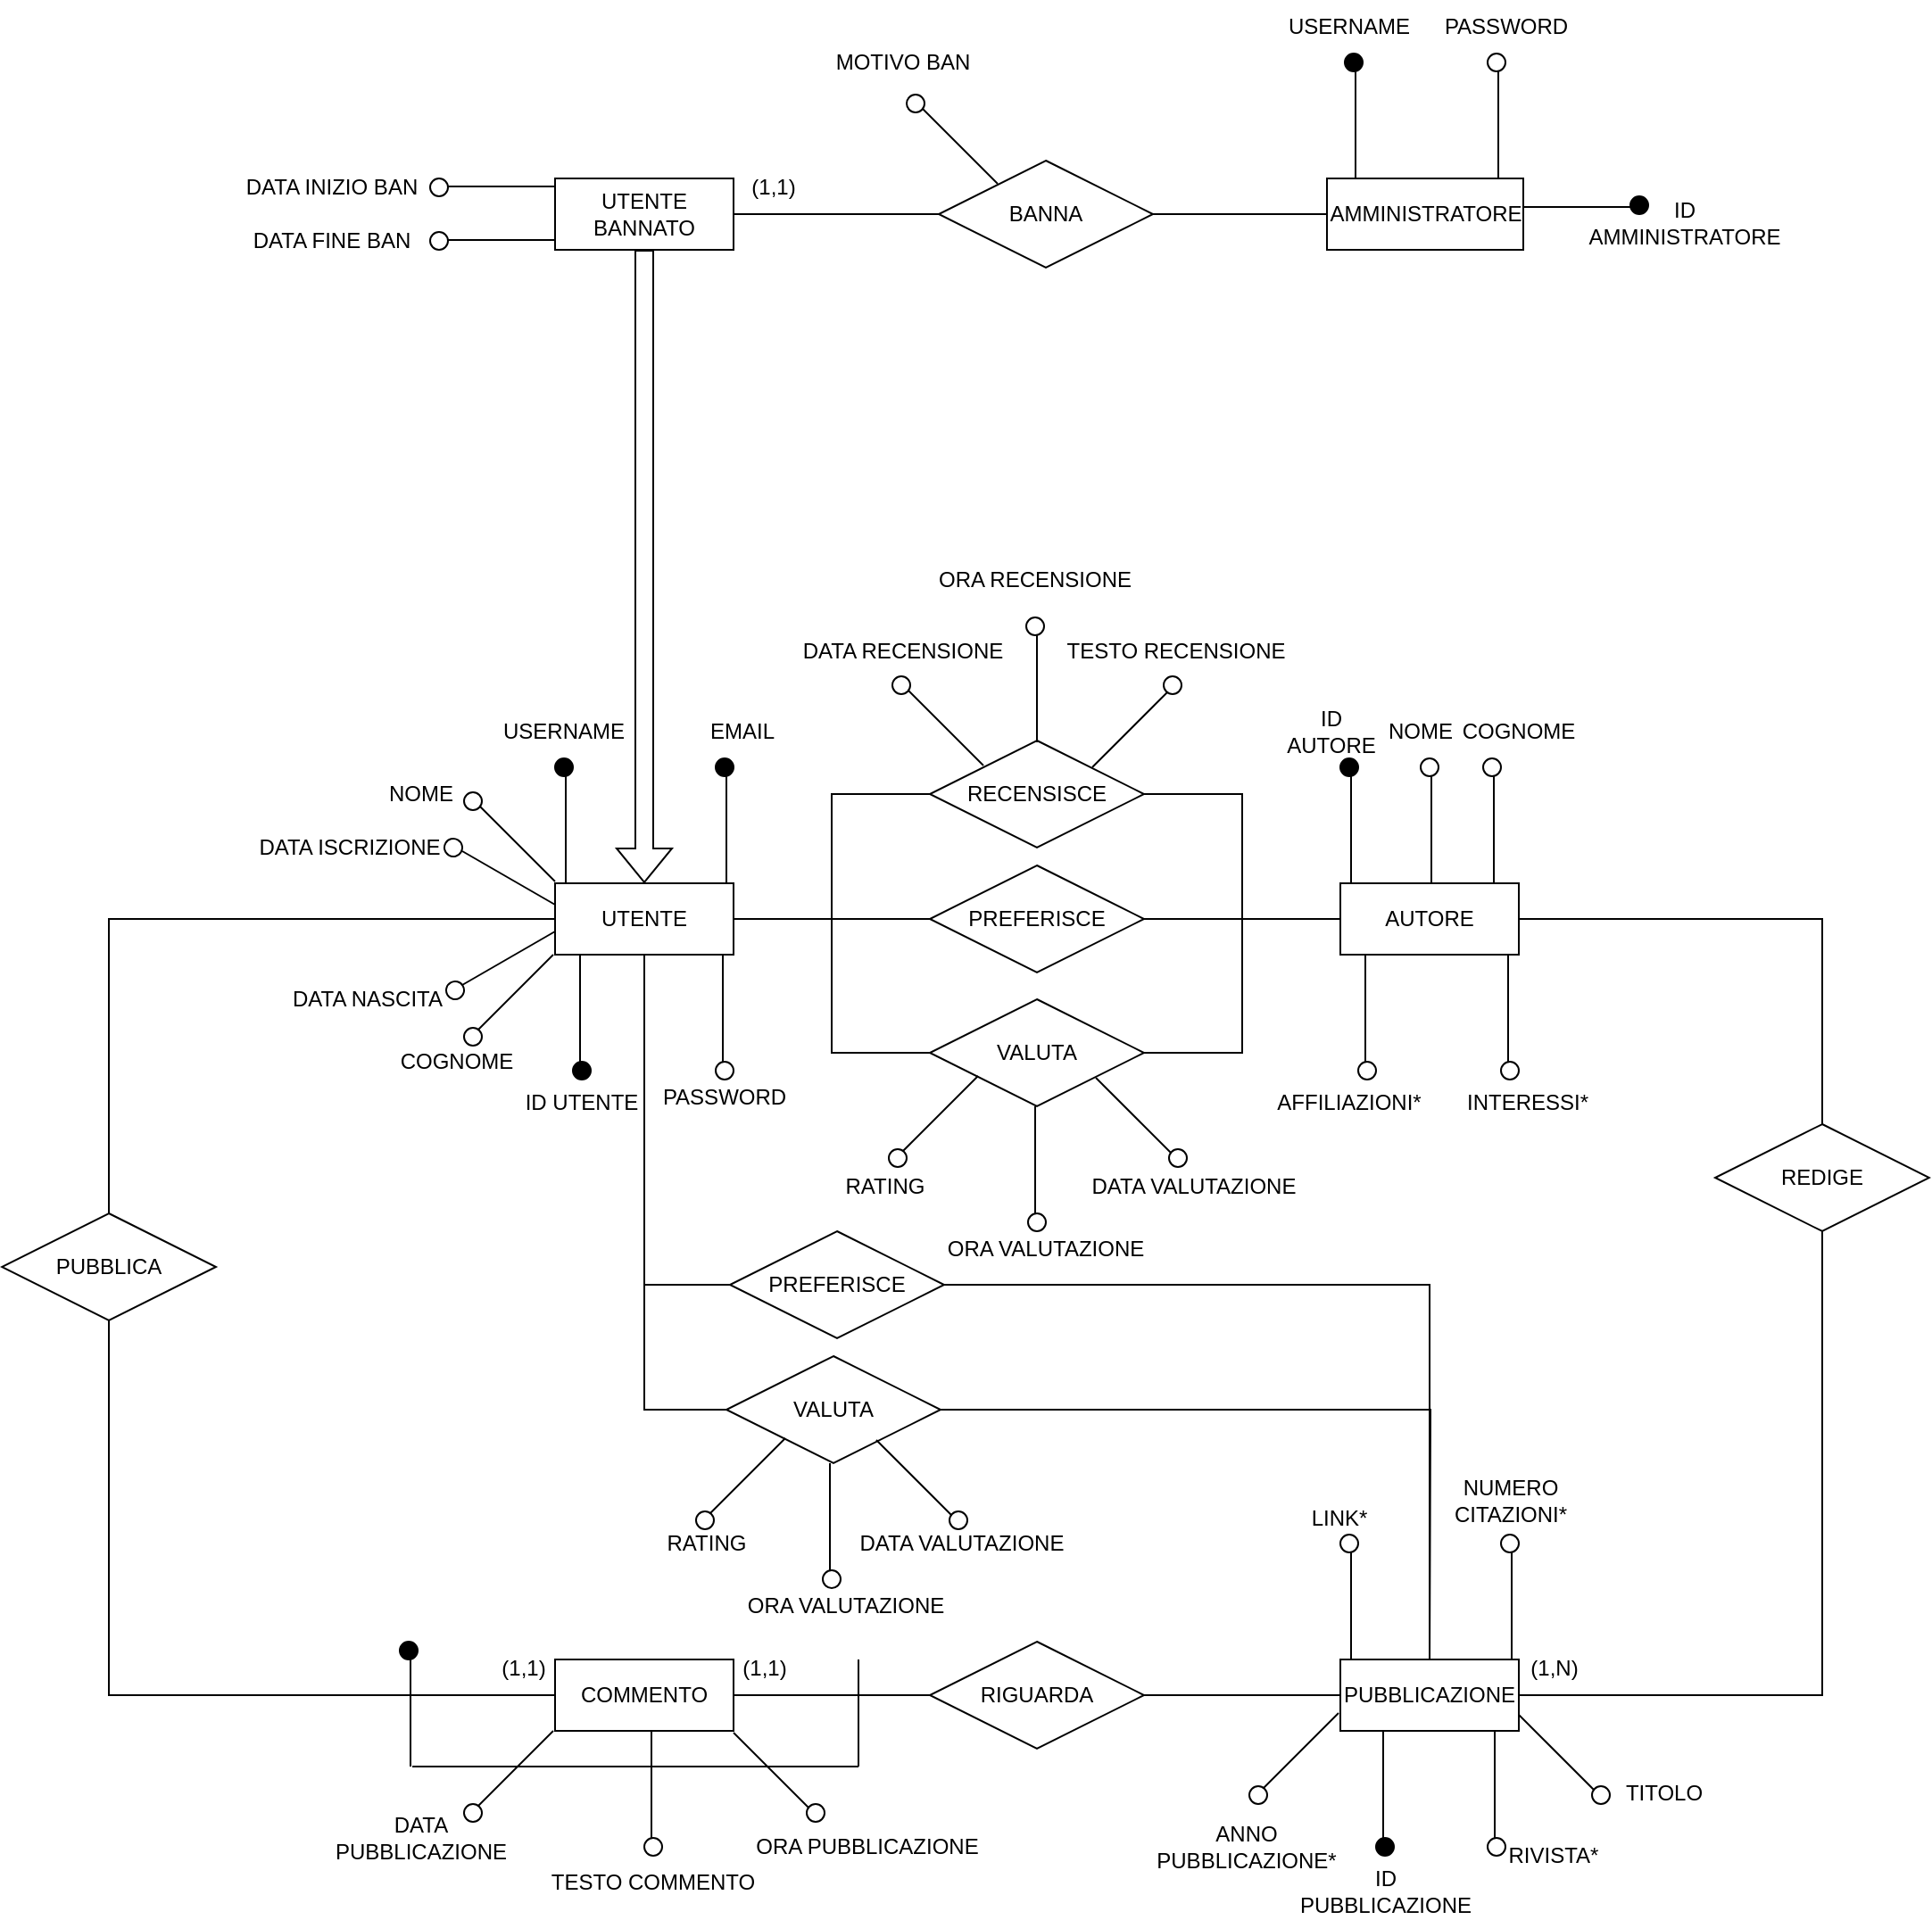 <mxfile version="20.2.1" type="device"><diagram id="R2lEEEUBdFMjLlhIrx00" name="Page-1"><mxGraphModel dx="2881" dy="2234" grid="1" gridSize="10" guides="1" tooltips="1" connect="1" arrows="1" fold="1" page="1" pageScale="1" pageWidth="850" pageHeight="1100" math="0" shadow="0" extFonts="Permanent Marker^https://fonts.googleapis.com/css?family=Permanent+Marker"><root><mxCell id="0"/><mxCell id="1" parent="0"/><mxCell id="shpzNSjRc1ya_kZXV53d-29" style="edgeStyle=orthogonalEdgeStyle;rounded=0;orthogonalLoop=1;jettySize=auto;html=1;exitX=1;exitY=0.5;exitDx=0;exitDy=0;endArrow=none;endFill=0;" parent="1" source="shpzNSjRc1ya_kZXV53d-1" target="shpzNSjRc1ya_kZXV53d-14" edge="1"><mxGeometry relative="1" as="geometry"/></mxCell><mxCell id="shpzNSjRc1ya_kZXV53d-1" value="COMMENTO" style="whiteSpace=wrap;html=1;align=center;" parent="1" vertex="1"><mxGeometry x="120" y="670" width="100" height="40" as="geometry"/></mxCell><mxCell id="shpzNSjRc1ya_kZXV53d-2" value="PUBBLICAZIONE" style="whiteSpace=wrap;html=1;align=center;" parent="1" vertex="1"><mxGeometry x="560" y="670" width="100" height="40" as="geometry"/></mxCell><mxCell id="shpzNSjRc1ya_kZXV53d-52" style="edgeStyle=orthogonalEdgeStyle;rounded=0;orthogonalLoop=1;jettySize=auto;html=1;exitX=0;exitY=0.5;exitDx=0;exitDy=0;entryX=1;entryY=0.5;entryDx=0;entryDy=0;endArrow=none;endFill=0;" parent="1" source="shpzNSjRc1ya_kZXV53d-3" target="shpzNSjRc1ya_kZXV53d-51" edge="1"><mxGeometry relative="1" as="geometry"/></mxCell><mxCell id="shpzNSjRc1ya_kZXV53d-3" value="AMMINISTRATORE" style="whiteSpace=wrap;html=1;align=center;" parent="1" vertex="1"><mxGeometry x="552.5" y="-160" width="110" height="40" as="geometry"/></mxCell><mxCell id="shpzNSjRc1ya_kZXV53d-33" style="edgeStyle=orthogonalEdgeStyle;rounded=0;orthogonalLoop=1;jettySize=auto;html=1;exitX=1;exitY=0.5;exitDx=0;exitDy=0;endArrow=none;endFill=0;" parent="1" source="shpzNSjRc1ya_kZXV53d-4" target="shpzNSjRc1ya_kZXV53d-19" edge="1"><mxGeometry relative="1" as="geometry"/></mxCell><mxCell id="shpzNSjRc1ya_kZXV53d-45" style="edgeStyle=orthogonalEdgeStyle;rounded=0;orthogonalLoop=1;jettySize=auto;html=1;exitX=0.5;exitY=1;exitDx=0;exitDy=0;entryX=0;entryY=0.5;entryDx=0;entryDy=0;endArrow=none;endFill=0;" parent="1" source="shpzNSjRc1ya_kZXV53d-4" target="shpzNSjRc1ya_kZXV53d-16" edge="1"><mxGeometry relative="1" as="geometry"/></mxCell><mxCell id="shpzNSjRc1ya_kZXV53d-4" value="UTENTE" style="whiteSpace=wrap;html=1;align=center;" parent="1" vertex="1"><mxGeometry x="120" y="235" width="100" height="40" as="geometry"/></mxCell><mxCell id="shpzNSjRc1ya_kZXV53d-5" value="UTENTE BANNATO" style="whiteSpace=wrap;html=1;align=center;" parent="1" vertex="1"><mxGeometry x="120" y="-160" width="100" height="40" as="geometry"/></mxCell><mxCell id="shpzNSjRc1ya_kZXV53d-47" style="edgeStyle=orthogonalEdgeStyle;rounded=0;orthogonalLoop=1;jettySize=auto;html=1;exitX=1;exitY=0.5;exitDx=0;exitDy=0;endArrow=none;endFill=0;" parent="1" source="shpzNSjRc1ya_kZXV53d-6" target="shpzNSjRc1ya_kZXV53d-13" edge="1"><mxGeometry relative="1" as="geometry"/></mxCell><mxCell id="shpzNSjRc1ya_kZXV53d-6" value="AUTORE" style="whiteSpace=wrap;html=1;align=center;" parent="1" vertex="1"><mxGeometry x="560" y="235" width="100" height="40" as="geometry"/></mxCell><mxCell id="shpzNSjRc1ya_kZXV53d-7" value="" style="shape=flexArrow;endArrow=classic;html=1;rounded=0;entryX=0.5;entryY=0;entryDx=0;entryDy=0;exitX=0.5;exitY=1;exitDx=0;exitDy=0;" parent="1" source="shpzNSjRc1ya_kZXV53d-5" target="shpzNSjRc1ya_kZXV53d-4" edge="1"><mxGeometry width="50" height="50" relative="1" as="geometry"><mxPoint x="169.5" y="130" as="sourcePoint"/><mxPoint x="169.5" y="200" as="targetPoint"/></mxGeometry></mxCell><mxCell id="shpzNSjRc1ya_kZXV53d-43" style="edgeStyle=orthogonalEdgeStyle;rounded=0;orthogonalLoop=1;jettySize=auto;html=1;exitX=0.5;exitY=0;exitDx=0;exitDy=0;entryX=0;entryY=0.5;entryDx=0;entryDy=0;endArrow=none;endFill=0;" parent="1" source="shpzNSjRc1ya_kZXV53d-12" target="shpzNSjRc1ya_kZXV53d-4" edge="1"><mxGeometry relative="1" as="geometry"/></mxCell><mxCell id="shpzNSjRc1ya_kZXV53d-44" style="edgeStyle=orthogonalEdgeStyle;rounded=0;orthogonalLoop=1;jettySize=auto;html=1;exitX=0.5;exitY=1;exitDx=0;exitDy=0;entryX=0;entryY=0.5;entryDx=0;entryDy=0;endArrow=none;endFill=0;" parent="1" source="shpzNSjRc1ya_kZXV53d-12" target="shpzNSjRc1ya_kZXV53d-1" edge="1"><mxGeometry relative="1" as="geometry"/></mxCell><mxCell id="shpzNSjRc1ya_kZXV53d-12" value="PUBBLICA" style="shape=rhombus;perimeter=rhombusPerimeter;whiteSpace=wrap;html=1;align=center;" parent="1" vertex="1"><mxGeometry x="-190" y="420" width="120" height="60" as="geometry"/></mxCell><mxCell id="shpzNSjRc1ya_kZXV53d-48" style="edgeStyle=orthogonalEdgeStyle;rounded=0;orthogonalLoop=1;jettySize=auto;html=1;exitX=0.5;exitY=1;exitDx=0;exitDy=0;entryX=1;entryY=0.5;entryDx=0;entryDy=0;endArrow=none;endFill=0;" parent="1" source="shpzNSjRc1ya_kZXV53d-13" target="shpzNSjRc1ya_kZXV53d-2" edge="1"><mxGeometry relative="1" as="geometry"/></mxCell><mxCell id="shpzNSjRc1ya_kZXV53d-13" value="REDIGE" style="shape=rhombus;perimeter=rhombusPerimeter;whiteSpace=wrap;html=1;align=center;" parent="1" vertex="1"><mxGeometry x="770" y="370" width="120" height="60" as="geometry"/></mxCell><mxCell id="shpzNSjRc1ya_kZXV53d-30" style="edgeStyle=orthogonalEdgeStyle;rounded=0;orthogonalLoop=1;jettySize=auto;html=1;exitX=1;exitY=0.5;exitDx=0;exitDy=0;entryX=0;entryY=0.5;entryDx=0;entryDy=0;endArrow=none;endFill=0;" parent="1" source="shpzNSjRc1ya_kZXV53d-14" target="shpzNSjRc1ya_kZXV53d-2" edge="1"><mxGeometry relative="1" as="geometry"/></mxCell><mxCell id="shpzNSjRc1ya_kZXV53d-14" value="RIGUARDA" style="shape=rhombus;perimeter=rhombusPerimeter;whiteSpace=wrap;html=1;align=center;" parent="1" vertex="1"><mxGeometry x="330" y="660" width="120" height="60" as="geometry"/></mxCell><mxCell id="shpzNSjRc1ya_kZXV53d-49" style="edgeStyle=orthogonalEdgeStyle;rounded=0;orthogonalLoop=1;jettySize=auto;html=1;exitX=1;exitY=0.5;exitDx=0;exitDy=0;entryX=0.5;entryY=0;entryDx=0;entryDy=0;endArrow=none;endFill=0;" parent="1" source="shpzNSjRc1ya_kZXV53d-16" target="shpzNSjRc1ya_kZXV53d-2" edge="1"><mxGeometry relative="1" as="geometry"/></mxCell><mxCell id="shpzNSjRc1ya_kZXV53d-16" value="PREFERISCE" style="shape=rhombus;perimeter=rhombusPerimeter;whiteSpace=wrap;html=1;align=center;" parent="1" vertex="1"><mxGeometry x="218" y="430" width="120" height="60" as="geometry"/></mxCell><mxCell id="shpzNSjRc1ya_kZXV53d-35" style="edgeStyle=orthogonalEdgeStyle;rounded=0;orthogonalLoop=1;jettySize=auto;html=1;exitX=0;exitY=0.5;exitDx=0;exitDy=0;entryX=1;entryY=0.5;entryDx=0;entryDy=0;endArrow=none;endFill=0;" parent="1" source="shpzNSjRc1ya_kZXV53d-17" target="shpzNSjRc1ya_kZXV53d-4" edge="1"><mxGeometry relative="1" as="geometry"/></mxCell><mxCell id="shpzNSjRc1ya_kZXV53d-38" style="edgeStyle=orthogonalEdgeStyle;rounded=0;orthogonalLoop=1;jettySize=auto;html=1;exitX=1;exitY=0.5;exitDx=0;exitDy=0;entryX=0;entryY=0.5;entryDx=0;entryDy=0;endArrow=none;endFill=0;" parent="1" source="shpzNSjRc1ya_kZXV53d-17" target="shpzNSjRc1ya_kZXV53d-6" edge="1"><mxGeometry relative="1" as="geometry"/></mxCell><mxCell id="shpzNSjRc1ya_kZXV53d-17" value="VALUTA" style="shape=rhombus;perimeter=rhombusPerimeter;whiteSpace=wrap;html=1;align=center;" parent="1" vertex="1"><mxGeometry x="330" y="300" width="120" height="60" as="geometry"/></mxCell><mxCell id="shpzNSjRc1ya_kZXV53d-34" style="edgeStyle=orthogonalEdgeStyle;rounded=0;orthogonalLoop=1;jettySize=auto;html=1;exitX=0;exitY=0.5;exitDx=0;exitDy=0;entryX=1;entryY=0.5;entryDx=0;entryDy=0;endArrow=none;endFill=0;" parent="1" source="shpzNSjRc1ya_kZXV53d-18" target="shpzNSjRc1ya_kZXV53d-4" edge="1"><mxGeometry relative="1" as="geometry"/></mxCell><mxCell id="shpzNSjRc1ya_kZXV53d-37" style="edgeStyle=orthogonalEdgeStyle;rounded=0;orthogonalLoop=1;jettySize=auto;html=1;exitX=1;exitY=0.5;exitDx=0;exitDy=0;entryX=0;entryY=0.5;entryDx=0;entryDy=0;endArrow=none;endFill=0;" parent="1" source="shpzNSjRc1ya_kZXV53d-18" target="shpzNSjRc1ya_kZXV53d-6" edge="1"><mxGeometry relative="1" as="geometry"/></mxCell><mxCell id="shpzNSjRc1ya_kZXV53d-18" value="RECENSISCE" style="shape=rhombus;perimeter=rhombusPerimeter;whiteSpace=wrap;html=1;align=center;" parent="1" vertex="1"><mxGeometry x="330" y="155" width="120" height="60" as="geometry"/></mxCell><mxCell id="shpzNSjRc1ya_kZXV53d-36" style="edgeStyle=orthogonalEdgeStyle;rounded=0;orthogonalLoop=1;jettySize=auto;html=1;exitX=1;exitY=0.5;exitDx=0;exitDy=0;endArrow=none;endFill=0;" parent="1" source="shpzNSjRc1ya_kZXV53d-19" target="shpzNSjRc1ya_kZXV53d-6" edge="1"><mxGeometry relative="1" as="geometry"/></mxCell><mxCell id="shpzNSjRc1ya_kZXV53d-19" value="PREFERISCE" style="shape=rhombus;perimeter=rhombusPerimeter;whiteSpace=wrap;html=1;align=center;" parent="1" vertex="1"><mxGeometry x="330" y="225" width="120" height="60" as="geometry"/></mxCell><mxCell id="shpzNSjRc1ya_kZXV53d-46" style="edgeStyle=orthogonalEdgeStyle;rounded=0;orthogonalLoop=1;jettySize=auto;html=1;exitX=0;exitY=0.5;exitDx=0;exitDy=0;entryX=0.5;entryY=1;entryDx=0;entryDy=0;endArrow=none;endFill=0;" parent="1" source="shpzNSjRc1ya_kZXV53d-41" target="shpzNSjRc1ya_kZXV53d-4" edge="1"><mxGeometry relative="1" as="geometry"/></mxCell><mxCell id="shpzNSjRc1ya_kZXV53d-50" style="edgeStyle=orthogonalEdgeStyle;rounded=0;orthogonalLoop=1;jettySize=auto;html=1;exitX=1;exitY=0.5;exitDx=0;exitDy=0;endArrow=none;endFill=0;" parent="1" source="shpzNSjRc1ya_kZXV53d-41" edge="1"><mxGeometry relative="1" as="geometry"><mxPoint x="610" y="670" as="targetPoint"/></mxGeometry></mxCell><mxCell id="shpzNSjRc1ya_kZXV53d-41" value="VALUTA" style="shape=rhombus;perimeter=rhombusPerimeter;whiteSpace=wrap;html=1;align=center;" parent="1" vertex="1"><mxGeometry x="216" y="500" width="120" height="60" as="geometry"/></mxCell><mxCell id="shpzNSjRc1ya_kZXV53d-53" style="edgeStyle=orthogonalEdgeStyle;rounded=0;orthogonalLoop=1;jettySize=auto;html=1;exitX=0;exitY=0.5;exitDx=0;exitDy=0;entryX=1;entryY=0.5;entryDx=0;entryDy=0;endArrow=none;endFill=0;" parent="1" source="shpzNSjRc1ya_kZXV53d-51" target="shpzNSjRc1ya_kZXV53d-5" edge="1"><mxGeometry relative="1" as="geometry"/></mxCell><mxCell id="shpzNSjRc1ya_kZXV53d-51" value="BANNA" style="shape=rhombus;perimeter=rhombusPerimeter;whiteSpace=wrap;html=1;align=center;" parent="1" vertex="1"><mxGeometry x="335" y="-170" width="120" height="60" as="geometry"/></mxCell><mxCell id="shpzNSjRc1ya_kZXV53d-58" value="" style="group" parent="1" vertex="1" connectable="0"><mxGeometry x="50" y="-160" width="70" height="10" as="geometry"/></mxCell><mxCell id="shpzNSjRc1ya_kZXV53d-56" value="" style="endArrow=none;html=1;rounded=0;" parent="shpzNSjRc1ya_kZXV53d-58" edge="1"><mxGeometry width="50" height="50" relative="1" as="geometry"><mxPoint x="10" y="4.5" as="sourcePoint"/><mxPoint x="70" y="4.5" as="targetPoint"/></mxGeometry></mxCell><mxCell id="shpzNSjRc1ya_kZXV53d-57" value="" style="ellipse;whiteSpace=wrap;html=1;aspect=fixed;" parent="shpzNSjRc1ya_kZXV53d-58" vertex="1"><mxGeometry width="10" height="10" as="geometry"/></mxCell><mxCell id="shpzNSjRc1ya_kZXV53d-59" value="" style="group" parent="1" vertex="1" connectable="0"><mxGeometry x="50" y="-130" width="70" height="10" as="geometry"/></mxCell><mxCell id="shpzNSjRc1ya_kZXV53d-60" value="" style="endArrow=none;html=1;rounded=0;" parent="shpzNSjRc1ya_kZXV53d-59" edge="1"><mxGeometry width="50" height="50" relative="1" as="geometry"><mxPoint x="10" y="4.5" as="sourcePoint"/><mxPoint x="70" y="4.5" as="targetPoint"/></mxGeometry></mxCell><mxCell id="shpzNSjRc1ya_kZXV53d-61" value="" style="ellipse;whiteSpace=wrap;html=1;aspect=fixed;" parent="shpzNSjRc1ya_kZXV53d-59" vertex="1"><mxGeometry width="10" height="10" as="geometry"/></mxCell><mxCell id="shpzNSjRc1ya_kZXV53d-62" value="" style="group;rotation=45;" parent="1" vertex="1" connectable="0"><mxGeometry x="308" y="-186" width="70" height="10" as="geometry"/></mxCell><mxCell id="shpzNSjRc1ya_kZXV53d-63" value="" style="endArrow=none;html=1;rounded=0;" parent="shpzNSjRc1ya_kZXV53d-62" edge="1"><mxGeometry width="50" height="50" relative="1" as="geometry"><mxPoint x="18" y="-13" as="sourcePoint"/><mxPoint x="60" y="29" as="targetPoint"/></mxGeometry></mxCell><mxCell id="shpzNSjRc1ya_kZXV53d-64" value="" style="ellipse;whiteSpace=wrap;html=1;aspect=fixed;rotation=45;" parent="shpzNSjRc1ya_kZXV53d-62" vertex="1"><mxGeometry x="9" y="-21" width="10" height="10" as="geometry"/></mxCell><mxCell id="shpzNSjRc1ya_kZXV53d-65" value="DATA INIZIO BAN" style="text;html=1;strokeColor=none;fillColor=none;align=center;verticalAlign=middle;whiteSpace=wrap;rounded=0;" parent="1" vertex="1"><mxGeometry x="-70" y="-170" width="130" height="30" as="geometry"/></mxCell><mxCell id="shpzNSjRc1ya_kZXV53d-66" value="DATA FINE BAN" style="text;html=1;strokeColor=none;fillColor=none;align=center;verticalAlign=middle;whiteSpace=wrap;rounded=0;" parent="1" vertex="1"><mxGeometry x="-70" y="-140" width="130" height="30" as="geometry"/></mxCell><mxCell id="shpzNSjRc1ya_kZXV53d-68" value="MOTIVO BAN" style="text;html=1;strokeColor=none;fillColor=none;align=center;verticalAlign=middle;whiteSpace=wrap;rounded=0;" parent="1" vertex="1"><mxGeometry x="250" y="-240" width="130" height="30" as="geometry"/></mxCell><mxCell id="shpzNSjRc1ya_kZXV53d-69" value="(1,1)" style="text;html=1;strokeColor=none;fillColor=none;align=center;verticalAlign=middle;whiteSpace=wrap;rounded=0;" parent="1" vertex="1"><mxGeometry x="225" y="-170" width="35" height="30" as="geometry"/></mxCell><mxCell id="shpzNSjRc1ya_kZXV53d-72" value="(1,N)" style="text;html=1;strokeColor=none;fillColor=none;align=center;verticalAlign=middle;whiteSpace=wrap;rounded=0;" parent="1" vertex="1"><mxGeometry x="660" y="660" width="40" height="30" as="geometry"/></mxCell><mxCell id="shpzNSjRc1ya_kZXV53d-73" value="(1,1)" style="text;html=1;strokeColor=none;fillColor=none;align=center;verticalAlign=middle;whiteSpace=wrap;rounded=0;" parent="1" vertex="1"><mxGeometry x="85" y="660" width="35" height="30" as="geometry"/></mxCell><mxCell id="shpzNSjRc1ya_kZXV53d-74" value="(1,1)" style="text;html=1;strokeColor=none;fillColor=none;align=center;verticalAlign=middle;whiteSpace=wrap;rounded=0;" parent="1" vertex="1"><mxGeometry x="220" y="660" width="35" height="30" as="geometry"/></mxCell><mxCell id="shpzNSjRc1ya_kZXV53d-75" value="" style="group;rotation=90;" parent="1" vertex="1" connectable="0"><mxGeometry x="530" y="195" width="70" height="10" as="geometry"/></mxCell><mxCell id="shpzNSjRc1ya_kZXV53d-76" value="" style="endArrow=none;html=1;rounded=0;" parent="shpzNSjRc1ya_kZXV53d-75" edge="1"><mxGeometry width="50" height="50" relative="1" as="geometry"><mxPoint x="36" y="-20" as="sourcePoint"/><mxPoint x="36" y="40" as="targetPoint"/></mxGeometry></mxCell><mxCell id="shpzNSjRc1ya_kZXV53d-77" value="" style="ellipse;whiteSpace=wrap;html=1;aspect=fixed;rotation=90;fillColor=#000000;" parent="shpzNSjRc1ya_kZXV53d-75" vertex="1"><mxGeometry x="30" y="-30" width="10" height="10" as="geometry"/></mxCell><mxCell id="shpzNSjRc1ya_kZXV53d-81" value="" style="group;rotation=90;" parent="1" vertex="1" connectable="0"><mxGeometry x="575" y="195" width="70" height="10" as="geometry"/></mxCell><mxCell id="shpzNSjRc1ya_kZXV53d-82" value="" style="endArrow=none;html=1;rounded=0;" parent="shpzNSjRc1ya_kZXV53d-81" edge="1"><mxGeometry width="50" height="50" relative="1" as="geometry"><mxPoint x="36" y="-20" as="sourcePoint"/><mxPoint x="36" y="40" as="targetPoint"/></mxGeometry></mxCell><mxCell id="shpzNSjRc1ya_kZXV53d-83" value="" style="ellipse;whiteSpace=wrap;html=1;aspect=fixed;rotation=90;" parent="shpzNSjRc1ya_kZXV53d-81" vertex="1"><mxGeometry x="30" y="-30" width="10" height="10" as="geometry"/></mxCell><mxCell id="shpzNSjRc1ya_kZXV53d-84" value="" style="group;rotation=90;" parent="1" vertex="1" connectable="0"><mxGeometry x="610" y="195" width="70" height="10" as="geometry"/></mxCell><mxCell id="shpzNSjRc1ya_kZXV53d-85" value="" style="endArrow=none;html=1;rounded=0;" parent="shpzNSjRc1ya_kZXV53d-84" edge="1"><mxGeometry width="50" height="50" relative="1" as="geometry"><mxPoint x="36" y="-20" as="sourcePoint"/><mxPoint x="36" y="40" as="targetPoint"/></mxGeometry></mxCell><mxCell id="shpzNSjRc1ya_kZXV53d-86" value="" style="ellipse;whiteSpace=wrap;html=1;aspect=fixed;rotation=90;" parent="shpzNSjRc1ya_kZXV53d-84" vertex="1"><mxGeometry x="30" y="-30" width="10" height="10" as="geometry"/></mxCell><mxCell id="shpzNSjRc1ya_kZXV53d-93" value="ID AUTORE" style="text;html=1;strokeColor=none;fillColor=none;align=center;verticalAlign=middle;whiteSpace=wrap;rounded=0;" parent="1" vertex="1"><mxGeometry x="525" y="135" width="60" height="30" as="geometry"/></mxCell><mxCell id="shpzNSjRc1ya_kZXV53d-94" value="COGNOME" style="text;html=1;strokeColor=none;fillColor=none;align=center;verticalAlign=middle;whiteSpace=wrap;rounded=0;" parent="1" vertex="1"><mxGeometry x="630" y="135" width="60" height="30" as="geometry"/></mxCell><mxCell id="shpzNSjRc1ya_kZXV53d-95" value="NOME" style="text;html=1;strokeColor=none;fillColor=none;align=center;verticalAlign=middle;whiteSpace=wrap;rounded=0;" parent="1" vertex="1"><mxGeometry x="575" y="135" width="60" height="30" as="geometry"/></mxCell><mxCell id="shpzNSjRc1ya_kZXV53d-96" value="" style="group;rotation=-90;" parent="1" vertex="1" connectable="0"><mxGeometry x="550" y="740" width="70" height="10" as="geometry"/></mxCell><mxCell id="shpzNSjRc1ya_kZXV53d-97" value="" style="endArrow=none;html=1;rounded=0;" parent="shpzNSjRc1ya_kZXV53d-96" edge="1"><mxGeometry width="50" height="50" relative="1" as="geometry"><mxPoint x="34" y="30" as="sourcePoint"/><mxPoint x="34" y="-30" as="targetPoint"/></mxGeometry></mxCell><mxCell id="shpzNSjRc1ya_kZXV53d-98" value="" style="ellipse;whiteSpace=wrap;html=1;aspect=fixed;rotation=-90;fillColor=#000000;" parent="shpzNSjRc1ya_kZXV53d-96" vertex="1"><mxGeometry x="30" y="30" width="10" height="10" as="geometry"/></mxCell><mxCell id="shpzNSjRc1ya_kZXV53d-99" value="" style="group;rotation=-45;" parent="1" vertex="1" connectable="0"><mxGeometry x="500" y="720" width="70" height="10" as="geometry"/></mxCell><mxCell id="shpzNSjRc1ya_kZXV53d-100" value="" style="endArrow=none;html=1;rounded=0;" parent="shpzNSjRc1ya_kZXV53d-99" edge="1"><mxGeometry width="50" height="50" relative="1" as="geometry"><mxPoint x="17" y="22" as="sourcePoint"/><mxPoint x="59" y="-20" as="targetPoint"/></mxGeometry></mxCell><mxCell id="shpzNSjRc1ya_kZXV53d-101" value="" style="ellipse;whiteSpace=wrap;html=1;aspect=fixed;rotation=-45;" parent="shpzNSjRc1ya_kZXV53d-99" vertex="1"><mxGeometry x="9" y="21" width="10" height="10" as="geometry"/></mxCell><mxCell id="shpzNSjRc1ya_kZXV53d-102" value="ANNO PUBBLICAZIONE*" style="text;html=1;strokeColor=none;fillColor=none;align=center;verticalAlign=middle;whiteSpace=wrap;rounded=0;" parent="1" vertex="1"><mxGeometry x="455" y="760" width="105" height="30" as="geometry"/></mxCell><mxCell id="shpzNSjRc1ya_kZXV53d-103" value="ID PUBBLICAZIONE" style="text;html=1;strokeColor=none;fillColor=none;align=center;verticalAlign=middle;whiteSpace=wrap;rounded=0;" parent="1" vertex="1"><mxGeometry x="533.75" y="785" width="102.5" height="30" as="geometry"/></mxCell><mxCell id="shpzNSjRc1ya_kZXV53d-105" value="" style="group;rotation=-90;" parent="1" vertex="1" connectable="0"><mxGeometry x="100" y="305" width="70" height="10" as="geometry"/></mxCell><mxCell id="shpzNSjRc1ya_kZXV53d-106" value="" style="endArrow=none;html=1;rounded=0;" parent="shpzNSjRc1ya_kZXV53d-105" edge="1"><mxGeometry width="50" height="50" relative="1" as="geometry"><mxPoint x="34" y="30" as="sourcePoint"/><mxPoint x="34" y="-30" as="targetPoint"/></mxGeometry></mxCell><mxCell id="shpzNSjRc1ya_kZXV53d-107" value="" style="ellipse;whiteSpace=wrap;html=1;aspect=fixed;rotation=-90;fillColor=#000000;" parent="shpzNSjRc1ya_kZXV53d-105" vertex="1"><mxGeometry x="30" y="30" width="10" height="10" as="geometry"/></mxCell><mxCell id="shpzNSjRc1ya_kZXV53d-108" value="" style="group;rotation=90;" parent="1" vertex="1" connectable="0"><mxGeometry x="180" y="195" width="70" height="10" as="geometry"/></mxCell><mxCell id="shpzNSjRc1ya_kZXV53d-109" value="" style="endArrow=none;html=1;rounded=0;" parent="shpzNSjRc1ya_kZXV53d-108" edge="1"><mxGeometry width="50" height="50" relative="1" as="geometry"><mxPoint x="36" y="-20" as="sourcePoint"/><mxPoint x="36" y="40" as="targetPoint"/></mxGeometry></mxCell><mxCell id="shpzNSjRc1ya_kZXV53d-110" value="" style="ellipse;whiteSpace=wrap;html=1;aspect=fixed;rotation=90;strokeColor=#000000;fillColor=#000000;" parent="shpzNSjRc1ya_kZXV53d-108" vertex="1"><mxGeometry x="30" y="-30" width="10" height="10" as="geometry"/></mxCell><mxCell id="shpzNSjRc1ya_kZXV53d-111" value="" style="group;rotation=90;" parent="1" vertex="1" connectable="0"><mxGeometry x="90" y="195" width="70" height="10" as="geometry"/></mxCell><mxCell id="shpzNSjRc1ya_kZXV53d-112" value="" style="endArrow=none;html=1;rounded=0;" parent="shpzNSjRc1ya_kZXV53d-111" edge="1"><mxGeometry width="50" height="50" relative="1" as="geometry"><mxPoint x="36" y="-20" as="sourcePoint"/><mxPoint x="36" y="40" as="targetPoint"/></mxGeometry></mxCell><mxCell id="shpzNSjRc1ya_kZXV53d-113" value="" style="ellipse;whiteSpace=wrap;html=1;aspect=fixed;rotation=90;fillColor=#000000;" parent="shpzNSjRc1ya_kZXV53d-111" vertex="1"><mxGeometry x="30" y="-30" width="10" height="10" as="geometry"/></mxCell><mxCell id="shpzNSjRc1ya_kZXV53d-114" value="USERNAME" style="text;html=1;strokeColor=none;fillColor=none;align=center;verticalAlign=middle;whiteSpace=wrap;rounded=0;" parent="1" vertex="1"><mxGeometry x="60" y="135" width="130" height="30" as="geometry"/></mxCell><mxCell id="shpzNSjRc1ya_kZXV53d-115" value="EMAIL" style="text;html=1;strokeColor=none;fillColor=none;align=center;verticalAlign=middle;whiteSpace=wrap;rounded=0;" parent="1" vertex="1"><mxGeometry x="160" y="135" width="130" height="30" as="geometry"/></mxCell><mxCell id="shpzNSjRc1ya_kZXV53d-116" value="ID UTENTE" style="text;html=1;strokeColor=none;fillColor=none;align=center;verticalAlign=middle;whiteSpace=wrap;rounded=0;" parent="1" vertex="1"><mxGeometry x="70" y="343" width="130" height="30" as="geometry"/></mxCell><mxCell id="shpzNSjRc1ya_kZXV53d-117" value="PASSWORD" style="text;html=1;strokeColor=none;fillColor=none;align=center;verticalAlign=middle;whiteSpace=wrap;rounded=0;" parent="1" vertex="1"><mxGeometry x="150" y="340" width="130" height="30" as="geometry"/></mxCell><mxCell id="shpzNSjRc1ya_kZXV53d-118" value="" style="group;rotation=-90;" parent="1" vertex="1" connectable="0"><mxGeometry x="180" y="305" width="70" height="10" as="geometry"/></mxCell><mxCell id="shpzNSjRc1ya_kZXV53d-119" value="" style="endArrow=none;html=1;rounded=0;" parent="shpzNSjRc1ya_kZXV53d-118" edge="1"><mxGeometry width="50" height="50" relative="1" as="geometry"><mxPoint x="34" y="30" as="sourcePoint"/><mxPoint x="34" y="-30" as="targetPoint"/></mxGeometry></mxCell><mxCell id="shpzNSjRc1ya_kZXV53d-120" value="" style="ellipse;whiteSpace=wrap;html=1;aspect=fixed;rotation=-90;" parent="shpzNSjRc1ya_kZXV53d-118" vertex="1"><mxGeometry x="30" y="30" width="10" height="10" as="geometry"/></mxCell><mxCell id="shpzNSjRc1ya_kZXV53d-121" value="" style="group;rotation=45;" parent="1" vertex="1" connectable="0"><mxGeometry x="60" y="205" width="70" height="10" as="geometry"/></mxCell><mxCell id="shpzNSjRc1ya_kZXV53d-122" value="" style="endArrow=none;html=1;rounded=0;" parent="shpzNSjRc1ya_kZXV53d-121" edge="1"><mxGeometry width="50" height="50" relative="1" as="geometry"><mxPoint x="18" y="-13" as="sourcePoint"/><mxPoint x="60" y="29" as="targetPoint"/></mxGeometry></mxCell><mxCell id="shpzNSjRc1ya_kZXV53d-123" value="" style="ellipse;whiteSpace=wrap;html=1;aspect=fixed;rotation=45;" parent="shpzNSjRc1ya_kZXV53d-121" vertex="1"><mxGeometry x="9" y="-21" width="10" height="10" as="geometry"/></mxCell><mxCell id="shpzNSjRc1ya_kZXV53d-124" value="" style="group;rotation=-45;" parent="1" vertex="1" connectable="0"><mxGeometry x="60" y="295" width="70" height="10" as="geometry"/></mxCell><mxCell id="shpzNSjRc1ya_kZXV53d-125" value="" style="endArrow=none;html=1;rounded=0;" parent="shpzNSjRc1ya_kZXV53d-124" edge="1"><mxGeometry width="50" height="50" relative="1" as="geometry"><mxPoint x="17" y="22" as="sourcePoint"/><mxPoint x="59" y="-20" as="targetPoint"/></mxGeometry></mxCell><mxCell id="shpzNSjRc1ya_kZXV53d-126" value="" style="ellipse;whiteSpace=wrap;html=1;aspect=fixed;rotation=-45;" parent="shpzNSjRc1ya_kZXV53d-124" vertex="1"><mxGeometry x="9" y="21" width="10" height="10" as="geometry"/></mxCell><mxCell id="shpzNSjRc1ya_kZXV53d-128" value="NOME" style="text;html=1;strokeColor=none;fillColor=none;align=center;verticalAlign=middle;whiteSpace=wrap;rounded=0;" parent="1" vertex="1"><mxGeometry x="-20" y="170" width="130" height="30" as="geometry"/></mxCell><mxCell id="shpzNSjRc1ya_kZXV53d-129" value="COGNOME" style="text;html=1;strokeColor=none;fillColor=none;align=center;verticalAlign=middle;whiteSpace=wrap;rounded=0;" parent="1" vertex="1"><mxGeometry y="320" width="130" height="30" as="geometry"/></mxCell><mxCell id="shpzNSjRc1ya_kZXV53d-133" value="" style="group;rotation=-30;" parent="1" vertex="1" connectable="0"><mxGeometry x="55" y="275" width="70" height="10" as="geometry"/></mxCell><mxCell id="shpzNSjRc1ya_kZXV53d-134" value="" style="endArrow=none;html=1;rounded=0;" parent="shpzNSjRc1ya_kZXV53d-133" edge="1"><mxGeometry width="50" height="50" relative="1" as="geometry"><mxPoint x="13" y="17" as="sourcePoint"/><mxPoint x="65" y="-13" as="targetPoint"/></mxGeometry></mxCell><mxCell id="shpzNSjRc1ya_kZXV53d-135" value="" style="ellipse;whiteSpace=wrap;html=1;aspect=fixed;rotation=-30;" parent="shpzNSjRc1ya_kZXV53d-133" vertex="1"><mxGeometry x="4" y="15" width="10" height="10" as="geometry"/></mxCell><mxCell id="shpzNSjRc1ya_kZXV53d-136" value="" style="group;rotation=30;" parent="1" vertex="1" connectable="0"><mxGeometry x="54" y="225" width="70" height="10" as="geometry"/></mxCell><mxCell id="shpzNSjRc1ya_kZXV53d-137" value="" style="endArrow=none;html=1;rounded=0;" parent="shpzNSjRc1ya_kZXV53d-136" edge="1"><mxGeometry width="50" height="50" relative="1" as="geometry"><mxPoint x="14" y="-8" as="sourcePoint"/><mxPoint x="66" y="22" as="targetPoint"/></mxGeometry></mxCell><mxCell id="shpzNSjRc1ya_kZXV53d-138" value="" style="ellipse;whiteSpace=wrap;html=1;aspect=fixed;rotation=30;" parent="shpzNSjRc1ya_kZXV53d-136" vertex="1"><mxGeometry x="4" y="-15" width="10" height="10" as="geometry"/></mxCell><mxCell id="shpzNSjRc1ya_kZXV53d-139" value="DATA NASCITA" style="text;html=1;strokeColor=none;fillColor=none;align=center;verticalAlign=middle;whiteSpace=wrap;rounded=0;" parent="1" vertex="1"><mxGeometry x="-50" y="285" width="130" height="30" as="geometry"/></mxCell><mxCell id="shpzNSjRc1ya_kZXV53d-140" value="DATA ISCRIZIONE" style="text;html=1;strokeColor=none;fillColor=none;align=center;verticalAlign=middle;whiteSpace=wrap;rounded=0;" parent="1" vertex="1"><mxGeometry x="-60" y="200" width="130" height="30" as="geometry"/></mxCell><mxCell id="shpzNSjRc1ya_kZXV53d-142" value="" style="group;rotation=-45;" parent="1" vertex="1" connectable="0"><mxGeometry x="190" y="566" width="70" height="10" as="geometry"/></mxCell><mxCell id="shpzNSjRc1ya_kZXV53d-143" value="" style="endArrow=none;html=1;rounded=0;" parent="shpzNSjRc1ya_kZXV53d-142" edge="1"><mxGeometry width="50" height="50" relative="1" as="geometry"><mxPoint x="17" y="22" as="sourcePoint"/><mxPoint x="59" y="-20" as="targetPoint"/></mxGeometry></mxCell><mxCell id="shpzNSjRc1ya_kZXV53d-144" value="" style="ellipse;whiteSpace=wrap;html=1;aspect=fixed;rotation=-45;" parent="shpzNSjRc1ya_kZXV53d-142" vertex="1"><mxGeometry x="9" y="21" width="10" height="10" as="geometry"/></mxCell><mxCell id="shpzNSjRc1ya_kZXV53d-145" value="" style="group;rotation=-45;" parent="1" vertex="1" connectable="0"><mxGeometry x="298" y="363" width="70" height="10" as="geometry"/></mxCell><mxCell id="shpzNSjRc1ya_kZXV53d-146" value="" style="endArrow=none;html=1;rounded=0;" parent="shpzNSjRc1ya_kZXV53d-145" edge="1"><mxGeometry width="50" height="50" relative="1" as="geometry"><mxPoint x="17" y="22" as="sourcePoint"/><mxPoint x="59" y="-20" as="targetPoint"/></mxGeometry></mxCell><mxCell id="shpzNSjRc1ya_kZXV53d-147" value="" style="ellipse;whiteSpace=wrap;html=1;aspect=fixed;rotation=-45;" parent="shpzNSjRc1ya_kZXV53d-145" vertex="1"><mxGeometry x="9" y="21" width="10" height="10" as="geometry"/></mxCell><mxCell id="shpzNSjRc1ya_kZXV53d-151" value="" style="group;rotation=45;" parent="1" vertex="1" connectable="0"><mxGeometry x="300" y="140" width="70" height="10" as="geometry"/></mxCell><mxCell id="shpzNSjRc1ya_kZXV53d-152" value="" style="endArrow=none;html=1;rounded=0;" parent="shpzNSjRc1ya_kZXV53d-151" edge="1"><mxGeometry width="50" height="50" relative="1" as="geometry"><mxPoint x="18" y="-13" as="sourcePoint"/><mxPoint x="60" y="29" as="targetPoint"/></mxGeometry></mxCell><mxCell id="shpzNSjRc1ya_kZXV53d-153" value="" style="ellipse;whiteSpace=wrap;html=1;aspect=fixed;rotation=45;" parent="shpzNSjRc1ya_kZXV53d-151" vertex="1"><mxGeometry x="9" y="-21" width="10" height="10" as="geometry"/></mxCell><mxCell id="shpzNSjRc1ya_kZXV53d-157" value="" style="group;rotation=-225;" parent="1" vertex="1" connectable="0"><mxGeometry x="410" y="140" width="70" height="10" as="geometry"/></mxCell><mxCell id="shpzNSjRc1ya_kZXV53d-158" value="" style="endArrow=none;html=1;rounded=0;" parent="shpzNSjRc1ya_kZXV53d-157" edge="1"><mxGeometry width="50" height="50" relative="1" as="geometry"><mxPoint x="53" y="-12" as="sourcePoint"/><mxPoint x="11" y="30" as="targetPoint"/></mxGeometry></mxCell><mxCell id="shpzNSjRc1ya_kZXV53d-159" value="" style="ellipse;whiteSpace=wrap;html=1;aspect=fixed;rotation=-225;" parent="shpzNSjRc1ya_kZXV53d-157" vertex="1"><mxGeometry x="51" y="-21" width="10" height="10" as="geometry"/></mxCell><mxCell id="shpzNSjRc1ya_kZXV53d-160" value="TESTO RECENSIONE" style="text;html=1;strokeColor=none;fillColor=none;align=center;verticalAlign=middle;whiteSpace=wrap;rounded=0;" parent="1" vertex="1"><mxGeometry x="402.5" y="90" width="130" height="30" as="geometry"/></mxCell><mxCell id="shpzNSjRc1ya_kZXV53d-161" value="DATA RECENSIONE" style="text;html=1;strokeColor=none;fillColor=none;align=center;verticalAlign=middle;whiteSpace=wrap;rounded=0;" parent="1" vertex="1"><mxGeometry x="250" y="90" width="130" height="30" as="geometry"/></mxCell><mxCell id="shpzNSjRc1ya_kZXV53d-163" value="RATING" style="text;html=1;strokeColor=none;fillColor=none;align=center;verticalAlign=middle;whiteSpace=wrap;rounded=0;" parent="1" vertex="1"><mxGeometry x="240" y="390" width="130" height="30" as="geometry"/></mxCell><mxCell id="shpzNSjRc1ya_kZXV53d-164" value="" style="group;rotation=-135;" parent="1" vertex="1" connectable="0"><mxGeometry x="290" y="566" width="70" height="10" as="geometry"/></mxCell><mxCell id="shpzNSjRc1ya_kZXV53d-165" value="" style="endArrow=none;html=1;rounded=0;" parent="shpzNSjRc1ya_kZXV53d-164" edge="1"><mxGeometry width="50" height="50" relative="1" as="geometry"><mxPoint x="52" y="23" as="sourcePoint"/><mxPoint x="10" y="-19" as="targetPoint"/></mxGeometry></mxCell><mxCell id="shpzNSjRc1ya_kZXV53d-166" value="" style="ellipse;whiteSpace=wrap;html=1;aspect=fixed;rotation=-135;" parent="shpzNSjRc1ya_kZXV53d-164" vertex="1"><mxGeometry x="51" y="21" width="10" height="10" as="geometry"/></mxCell><mxCell id="shpzNSjRc1ya_kZXV53d-167" value="" style="group;rotation=-135;" parent="1" vertex="1" connectable="0"><mxGeometry x="413" y="363" width="70" height="10" as="geometry"/></mxCell><mxCell id="shpzNSjRc1ya_kZXV53d-168" value="" style="endArrow=none;html=1;rounded=0;" parent="shpzNSjRc1ya_kZXV53d-167" edge="1"><mxGeometry width="50" height="50" relative="1" as="geometry"><mxPoint x="52" y="23" as="sourcePoint"/><mxPoint x="10" y="-19" as="targetPoint"/></mxGeometry></mxCell><mxCell id="shpzNSjRc1ya_kZXV53d-169" value="" style="ellipse;whiteSpace=wrap;html=1;aspect=fixed;rotation=-135;" parent="shpzNSjRc1ya_kZXV53d-167" vertex="1"><mxGeometry x="51" y="21" width="10" height="10" as="geometry"/></mxCell><mxCell id="shpzNSjRc1ya_kZXV53d-170" value="RATING" style="text;html=1;strokeColor=none;fillColor=none;align=center;verticalAlign=middle;whiteSpace=wrap;rounded=0;" parent="1" vertex="1"><mxGeometry x="140" y="590" width="130" height="30" as="geometry"/></mxCell><mxCell id="shpzNSjRc1ya_kZXV53d-171" value="DATA VALUTAZIONE" style="text;html=1;strokeColor=none;fillColor=none;align=center;verticalAlign=middle;whiteSpace=wrap;rounded=0;" parent="1" vertex="1"><mxGeometry x="413" y="390" width="130" height="30" as="geometry"/></mxCell><mxCell id="shpzNSjRc1ya_kZXV53d-172" value="DATA VALUTAZIONE" style="text;html=1;strokeColor=none;fillColor=none;align=center;verticalAlign=middle;whiteSpace=wrap;rounded=0;" parent="1" vertex="1"><mxGeometry x="283" y="590" width="130" height="30" as="geometry"/></mxCell><mxCell id="shpzNSjRc1ya_kZXV53d-174" value="" style="group;rotation=-45;" parent="1" vertex="1" connectable="0"><mxGeometry x="60" y="730" width="70" height="10" as="geometry"/></mxCell><mxCell id="shpzNSjRc1ya_kZXV53d-175" value="" style="endArrow=none;html=1;rounded=0;" parent="shpzNSjRc1ya_kZXV53d-174" edge="1"><mxGeometry width="50" height="50" relative="1" as="geometry"><mxPoint x="17" y="22" as="sourcePoint"/><mxPoint x="59" y="-20" as="targetPoint"/></mxGeometry></mxCell><mxCell id="shpzNSjRc1ya_kZXV53d-176" value="" style="ellipse;whiteSpace=wrap;html=1;aspect=fixed;rotation=-45;" parent="shpzNSjRc1ya_kZXV53d-174" vertex="1"><mxGeometry x="9" y="21" width="10" height="10" as="geometry"/></mxCell><mxCell id="shpzNSjRc1ya_kZXV53d-177" value="" style="group;rotation=-90;" parent="1" vertex="1" connectable="0"><mxGeometry x="140" y="740" width="70" height="10" as="geometry"/></mxCell><mxCell id="shpzNSjRc1ya_kZXV53d-178" value="" style="endArrow=none;html=1;rounded=0;" parent="shpzNSjRc1ya_kZXV53d-177" edge="1"><mxGeometry width="50" height="50" relative="1" as="geometry"><mxPoint x="34" y="30" as="sourcePoint"/><mxPoint x="34" y="-30" as="targetPoint"/></mxGeometry></mxCell><mxCell id="shpzNSjRc1ya_kZXV53d-179" value="" style="ellipse;whiteSpace=wrap;html=1;aspect=fixed;rotation=-90;" parent="shpzNSjRc1ya_kZXV53d-177" vertex="1"><mxGeometry x="30" y="30" width="10" height="10" as="geometry"/></mxCell><mxCell id="shpzNSjRc1ya_kZXV53d-180" value="" style="group;rotation=-135;" parent="1" vertex="1" connectable="0"><mxGeometry x="210" y="730" width="70" height="10" as="geometry"/></mxCell><mxCell id="shpzNSjRc1ya_kZXV53d-181" value="" style="endArrow=none;html=1;rounded=0;" parent="shpzNSjRc1ya_kZXV53d-180" edge="1"><mxGeometry width="50" height="50" relative="1" as="geometry"><mxPoint x="52" y="23" as="sourcePoint"/><mxPoint x="10" y="-19" as="targetPoint"/></mxGeometry></mxCell><mxCell id="shpzNSjRc1ya_kZXV53d-182" value="" style="ellipse;whiteSpace=wrap;html=1;aspect=fixed;rotation=-135;" parent="shpzNSjRc1ya_kZXV53d-180" vertex="1"><mxGeometry x="51" y="21" width="10" height="10" as="geometry"/></mxCell><mxCell id="shpzNSjRc1ya_kZXV53d-183" value="DATA PUBBLICAZIONE" style="text;html=1;strokeColor=none;fillColor=none;align=center;verticalAlign=middle;whiteSpace=wrap;rounded=0;" parent="1" vertex="1"><mxGeometry x="-20" y="755" width="130" height="30" as="geometry"/></mxCell><mxCell id="shpzNSjRc1ya_kZXV53d-184" value="ORA VALUTAZIONE" style="text;html=1;strokeColor=none;fillColor=none;align=center;verticalAlign=middle;whiteSpace=wrap;rounded=0;" parent="1" vertex="1"><mxGeometry x="218" y="620" width="130" height="40" as="geometry"/></mxCell><mxCell id="shpzNSjRc1ya_kZXV53d-185" value="TESTO COMMENTO" style="text;html=1;strokeColor=none;fillColor=none;align=center;verticalAlign=middle;whiteSpace=wrap;rounded=0;" parent="1" vertex="1"><mxGeometry x="110" y="780" width="130" height="30" as="geometry"/></mxCell><mxCell id="shpzNSjRc1ya_kZXV53d-186" value="" style="group;rotation=-135;" parent="1" vertex="1" connectable="0"><mxGeometry x="650" y="720" width="70" height="10" as="geometry"/></mxCell><mxCell id="shpzNSjRc1ya_kZXV53d-187" value="" style="endArrow=none;html=1;rounded=0;" parent="shpzNSjRc1ya_kZXV53d-186" edge="1"><mxGeometry width="50" height="50" relative="1" as="geometry"><mxPoint x="52" y="23" as="sourcePoint"/><mxPoint x="10" y="-19" as="targetPoint"/></mxGeometry></mxCell><mxCell id="shpzNSjRc1ya_kZXV53d-188" value="" style="ellipse;whiteSpace=wrap;html=1;aspect=fixed;rotation=-135;" parent="shpzNSjRc1ya_kZXV53d-186" vertex="1"><mxGeometry x="51" y="21" width="10" height="10" as="geometry"/></mxCell><mxCell id="shpzNSjRc1ya_kZXV53d-189" value="RIVISTA*" style="text;html=1;strokeColor=none;fillColor=none;align=center;verticalAlign=middle;whiteSpace=wrap;rounded=0;" parent="1" vertex="1"><mxGeometry x="627.5" y="765" width="102.5" height="30" as="geometry"/></mxCell><mxCell id="IdsX5v__8TywqdbrFnVn-1" value="USERNAME" style="text;html=1;strokeColor=none;fillColor=none;align=center;verticalAlign=middle;whiteSpace=wrap;rounded=0;" parent="1" vertex="1"><mxGeometry x="500" y="-260" width="130" height="30" as="geometry"/></mxCell><mxCell id="IdsX5v__8TywqdbrFnVn-3" value="" style="group;rotation=90;" parent="1" vertex="1" connectable="0"><mxGeometry x="532.5" y="-200" width="70" height="10" as="geometry"/></mxCell><mxCell id="IdsX5v__8TywqdbrFnVn-4" value="" style="endArrow=none;html=1;rounded=0;" parent="IdsX5v__8TywqdbrFnVn-3" edge="1"><mxGeometry width="50" height="50" relative="1" as="geometry"><mxPoint x="36" y="-20" as="sourcePoint"/><mxPoint x="36" y="40" as="targetPoint"/></mxGeometry></mxCell><mxCell id="IdsX5v__8TywqdbrFnVn-5" value="" style="ellipse;whiteSpace=wrap;html=1;aspect=fixed;rotation=90;fillColor=#000000;" parent="IdsX5v__8TywqdbrFnVn-3" vertex="1"><mxGeometry x="30" y="-30" width="10" height="10" as="geometry"/></mxCell><mxCell id="IdsX5v__8TywqdbrFnVn-6" value="" style="group;rotation=90;" parent="1" vertex="1" connectable="0"><mxGeometry x="612.5" y="-200" width="70" height="10" as="geometry"/></mxCell><mxCell id="IdsX5v__8TywqdbrFnVn-7" value="" style="endArrow=none;html=1;rounded=0;" parent="IdsX5v__8TywqdbrFnVn-6" edge="1"><mxGeometry width="50" height="50" relative="1" as="geometry"><mxPoint x="36" y="-20" as="sourcePoint"/><mxPoint x="36" y="40" as="targetPoint"/></mxGeometry></mxCell><mxCell id="IdsX5v__8TywqdbrFnVn-8" value="" style="ellipse;whiteSpace=wrap;html=1;aspect=fixed;rotation=90;" parent="IdsX5v__8TywqdbrFnVn-6" vertex="1"><mxGeometry x="30" y="-30" width="10" height="10" as="geometry"/></mxCell><mxCell id="IdsX5v__8TywqdbrFnVn-9" value="PASSWORD" style="text;html=1;strokeColor=none;fillColor=none;align=center;verticalAlign=middle;whiteSpace=wrap;rounded=0;" parent="1" vertex="1"><mxGeometry x="587.5" y="-260" width="130" height="30" as="geometry"/></mxCell><mxCell id="IdsX5v__8TywqdbrFnVn-24" value="" style="group" parent="1" vertex="1" connectable="0"><mxGeometry x="33" y="660" width="257" height="70" as="geometry"/></mxCell><mxCell id="IdsX5v__8TywqdbrFnVn-15" value="" style="group;rotation=90;" parent="IdsX5v__8TywqdbrFnVn-24" vertex="1" connectable="0"><mxGeometry x="-30" y="30" width="70" height="10" as="geometry"/></mxCell><mxCell id="IdsX5v__8TywqdbrFnVn-16" value="" style="endArrow=none;html=1;rounded=0;" parent="IdsX5v__8TywqdbrFnVn-15" edge="1"><mxGeometry width="50" height="50" relative="1" as="geometry"><mxPoint x="36" y="-20" as="sourcePoint"/><mxPoint x="36" y="40" as="targetPoint"/></mxGeometry></mxCell><mxCell id="IdsX5v__8TywqdbrFnVn-17" value="" style="ellipse;whiteSpace=wrap;html=1;aspect=fixed;rotation=90;fillColor=#000000;" parent="IdsX5v__8TywqdbrFnVn-15" vertex="1"><mxGeometry x="30" y="-30" width="10" height="10" as="geometry"/></mxCell><mxCell id="IdsX5v__8TywqdbrFnVn-19" value="" style="endArrow=none;html=1;rounded=0;" parent="IdsX5v__8TywqdbrFnVn-24" edge="1"><mxGeometry width="50" height="50" relative="1" as="geometry"><mxPoint x="257" y="70" as="sourcePoint"/><mxPoint x="7" y="70" as="targetPoint"/></mxGeometry></mxCell><mxCell id="IdsX5v__8TywqdbrFnVn-22" value="" style="endArrow=none;html=1;rounded=0;" parent="IdsX5v__8TywqdbrFnVn-24" edge="1"><mxGeometry width="50" height="50" relative="1" as="geometry"><mxPoint x="257" y="10" as="sourcePoint"/><mxPoint x="257" y="70" as="targetPoint"/></mxGeometry></mxCell><mxCell id="IdsX5v__8TywqdbrFnVn-25" value="" style="group;rotation=-180;" parent="1" vertex="1" connectable="0"><mxGeometry x="662.5" y="-150" width="70" height="10" as="geometry"/></mxCell><mxCell id="IdsX5v__8TywqdbrFnVn-26" value="" style="endArrow=none;html=1;rounded=0;" parent="IdsX5v__8TywqdbrFnVn-25" edge="1"><mxGeometry width="50" height="50" relative="1" as="geometry"><mxPoint x="60" y="6" as="sourcePoint"/><mxPoint y="6" as="targetPoint"/></mxGeometry></mxCell><mxCell id="IdsX5v__8TywqdbrFnVn-27" value="" style="ellipse;whiteSpace=wrap;html=1;aspect=fixed;rotation=-180;fillColor=#000000;" parent="IdsX5v__8TywqdbrFnVn-25" vertex="1"><mxGeometry x="60" width="10" height="10" as="geometry"/></mxCell><mxCell id="IdsX5v__8TywqdbrFnVn-28" value="ID AMMINISTRATORE" style="text;html=1;strokeColor=none;fillColor=none;align=center;verticalAlign=middle;whiteSpace=wrap;rounded=0;" parent="1" vertex="1"><mxGeometry x="712.5" y="-150" width="80" height="30" as="geometry"/></mxCell><mxCell id="ZKCC8eOqB4bCJscsoIG7-1" value="" style="group;rotation=-90;" vertex="1" connectable="0" parent="1"><mxGeometry x="620" y="305" width="70" height="10" as="geometry"/></mxCell><mxCell id="ZKCC8eOqB4bCJscsoIG7-2" value="" style="endArrow=none;html=1;rounded=0;" edge="1" parent="ZKCC8eOqB4bCJscsoIG7-1"><mxGeometry width="50" height="50" relative="1" as="geometry"><mxPoint x="34" y="30" as="sourcePoint"/><mxPoint x="34" y="-30" as="targetPoint"/></mxGeometry></mxCell><mxCell id="ZKCC8eOqB4bCJscsoIG7-3" value="" style="ellipse;whiteSpace=wrap;html=1;aspect=fixed;rotation=-90;" vertex="1" parent="ZKCC8eOqB4bCJscsoIG7-1"><mxGeometry x="30" y="30" width="10" height="10" as="geometry"/></mxCell><mxCell id="ZKCC8eOqB4bCJscsoIG7-4" value="" style="group;rotation=-90;" vertex="1" connectable="0" parent="1"><mxGeometry x="540" y="305" width="70" height="10" as="geometry"/></mxCell><mxCell id="ZKCC8eOqB4bCJscsoIG7-5" value="" style="endArrow=none;html=1;rounded=0;" edge="1" parent="ZKCC8eOqB4bCJscsoIG7-4"><mxGeometry width="50" height="50" relative="1" as="geometry"><mxPoint x="34" y="30" as="sourcePoint"/><mxPoint x="34" y="-30" as="targetPoint"/></mxGeometry></mxCell><mxCell id="ZKCC8eOqB4bCJscsoIG7-6" value="" style="ellipse;whiteSpace=wrap;html=1;aspect=fixed;rotation=-90;" vertex="1" parent="ZKCC8eOqB4bCJscsoIG7-4"><mxGeometry x="30" y="30" width="10" height="10" as="geometry"/></mxCell><mxCell id="ZKCC8eOqB4bCJscsoIG7-7" value="AFFILIAZIONI*" style="text;html=1;strokeColor=none;fillColor=none;align=center;verticalAlign=middle;whiteSpace=wrap;rounded=0;" vertex="1" parent="1"><mxGeometry x="500" y="343" width="130" height="30" as="geometry"/></mxCell><mxCell id="ZKCC8eOqB4bCJscsoIG7-8" value="INTERESSI*" style="text;html=1;strokeColor=none;fillColor=none;align=center;verticalAlign=middle;whiteSpace=wrap;rounded=0;" vertex="1" parent="1"><mxGeometry x="600" y="343" width="130" height="30" as="geometry"/></mxCell><mxCell id="ZKCC8eOqB4bCJscsoIG7-9" value="" style="group;rotation=-90;" vertex="1" connectable="0" parent="1"><mxGeometry x="240" y="590" width="70" height="10" as="geometry"/></mxCell><mxCell id="ZKCC8eOqB4bCJscsoIG7-10" value="" style="endArrow=none;html=1;rounded=0;" edge="1" parent="ZKCC8eOqB4bCJscsoIG7-9"><mxGeometry width="50" height="50" relative="1" as="geometry"><mxPoint x="34" y="30" as="sourcePoint"/><mxPoint x="34" y="-30" as="targetPoint"/></mxGeometry></mxCell><mxCell id="ZKCC8eOqB4bCJscsoIG7-11" value="" style="ellipse;whiteSpace=wrap;html=1;aspect=fixed;rotation=-90;" vertex="1" parent="ZKCC8eOqB4bCJscsoIG7-9"><mxGeometry x="30" y="30" width="10" height="10" as="geometry"/></mxCell><mxCell id="ZKCC8eOqB4bCJscsoIG7-12" value="ORA PUBBLICAZIONE" style="text;html=1;strokeColor=none;fillColor=none;align=center;verticalAlign=middle;whiteSpace=wrap;rounded=0;" vertex="1" parent="1"><mxGeometry x="230" y="755" width="130" height="40" as="geometry"/></mxCell><mxCell id="ZKCC8eOqB4bCJscsoIG7-13" value="ORA VALUTAZIONE" style="text;html=1;strokeColor=none;fillColor=none;align=center;verticalAlign=middle;whiteSpace=wrap;rounded=0;" vertex="1" parent="1"><mxGeometry x="330" y="420" width="130" height="40" as="geometry"/></mxCell><mxCell id="ZKCC8eOqB4bCJscsoIG7-14" value="" style="group;rotation=-90;" vertex="1" connectable="0" parent="1"><mxGeometry x="355" y="390" width="70" height="10" as="geometry"/></mxCell><mxCell id="ZKCC8eOqB4bCJscsoIG7-15" value="" style="endArrow=none;html=1;rounded=0;" edge="1" parent="ZKCC8eOqB4bCJscsoIG7-14"><mxGeometry width="50" height="50" relative="1" as="geometry"><mxPoint x="34" y="30" as="sourcePoint"/><mxPoint x="34" y="-30" as="targetPoint"/></mxGeometry></mxCell><mxCell id="ZKCC8eOqB4bCJscsoIG7-16" value="" style="ellipse;whiteSpace=wrap;html=1;aspect=fixed;rotation=-90;" vertex="1" parent="ZKCC8eOqB4bCJscsoIG7-14"><mxGeometry x="30" y="30" width="10" height="10" as="geometry"/></mxCell><mxCell id="ZKCC8eOqB4bCJscsoIG7-17" value="" style="group;rotation=90;" vertex="1" connectable="0" parent="1"><mxGeometry x="354" y="116" width="70" height="10" as="geometry"/></mxCell><mxCell id="ZKCC8eOqB4bCJscsoIG7-18" value="" style="endArrow=none;html=1;rounded=0;" edge="1" parent="ZKCC8eOqB4bCJscsoIG7-17"><mxGeometry width="50" height="50" relative="1" as="geometry"><mxPoint x="36" y="-20" as="sourcePoint"/><mxPoint x="36" y="40" as="targetPoint"/></mxGeometry></mxCell><mxCell id="ZKCC8eOqB4bCJscsoIG7-19" value="" style="ellipse;whiteSpace=wrap;html=1;aspect=fixed;rotation=90;" vertex="1" parent="ZKCC8eOqB4bCJscsoIG7-17"><mxGeometry x="30" y="-30" width="10" height="10" as="geometry"/></mxCell><mxCell id="ZKCC8eOqB4bCJscsoIG7-22" value="ORA RECENSIONE" style="text;html=1;strokeColor=none;fillColor=none;align=center;verticalAlign=middle;whiteSpace=wrap;rounded=0;" vertex="1" parent="1"><mxGeometry x="324" y="50" width="130" height="30" as="geometry"/></mxCell><mxCell id="ZKCC8eOqB4bCJscsoIG7-23" value="" style="group;rotation=90;" vertex="1" connectable="0" parent="1"><mxGeometry x="530" y="630" width="70" height="10" as="geometry"/></mxCell><mxCell id="ZKCC8eOqB4bCJscsoIG7-24" value="" style="endArrow=none;html=1;rounded=0;" edge="1" parent="ZKCC8eOqB4bCJscsoIG7-23"><mxGeometry width="50" height="50" relative="1" as="geometry"><mxPoint x="36" y="-20" as="sourcePoint"/><mxPoint x="36" y="40" as="targetPoint"/></mxGeometry></mxCell><mxCell id="ZKCC8eOqB4bCJscsoIG7-25" value="" style="ellipse;whiteSpace=wrap;html=1;aspect=fixed;rotation=90;" vertex="1" parent="ZKCC8eOqB4bCJscsoIG7-23"><mxGeometry x="30" y="-30" width="10" height="10" as="geometry"/></mxCell><mxCell id="ZKCC8eOqB4bCJscsoIG7-26" value="" style="group;rotation=90;" vertex="1" connectable="0" parent="1"><mxGeometry x="620" y="630" width="70" height="10" as="geometry"/></mxCell><mxCell id="ZKCC8eOqB4bCJscsoIG7-27" value="" style="endArrow=none;html=1;rounded=0;" edge="1" parent="ZKCC8eOqB4bCJscsoIG7-26"><mxGeometry width="50" height="50" relative="1" as="geometry"><mxPoint x="36" y="-20" as="sourcePoint"/><mxPoint x="36" y="40" as="targetPoint"/></mxGeometry></mxCell><mxCell id="ZKCC8eOqB4bCJscsoIG7-28" value="" style="ellipse;whiteSpace=wrap;html=1;aspect=fixed;rotation=90;" vertex="1" parent="ZKCC8eOqB4bCJscsoIG7-26"><mxGeometry x="30" y="-30" width="10" height="10" as="geometry"/></mxCell><mxCell id="ZKCC8eOqB4bCJscsoIG7-29" value="NUMERO&lt;br&gt;CITAZIONI*" style="text;html=1;strokeColor=none;fillColor=none;align=center;verticalAlign=middle;whiteSpace=wrap;rounded=0;" vertex="1" parent="1"><mxGeometry x="603.75" y="566" width="102.5" height="30" as="geometry"/></mxCell><mxCell id="ZKCC8eOqB4bCJscsoIG7-30" value="LINK*" style="text;html=1;strokeColor=none;fillColor=none;align=center;verticalAlign=middle;whiteSpace=wrap;rounded=0;" vertex="1" parent="1"><mxGeometry x="507.5" y="576" width="102.5" height="30" as="geometry"/></mxCell><mxCell id="ZKCC8eOqB4bCJscsoIG7-31" value="" style="group;rotation=-90;" vertex="1" connectable="0" parent="1"><mxGeometry x="612.5" y="740" width="70" height="10" as="geometry"/></mxCell><mxCell id="ZKCC8eOqB4bCJscsoIG7-32" value="" style="endArrow=none;html=1;rounded=0;" edge="1" parent="ZKCC8eOqB4bCJscsoIG7-31"><mxGeometry width="50" height="50" relative="1" as="geometry"><mxPoint x="34" y="30" as="sourcePoint"/><mxPoint x="34" y="-30" as="targetPoint"/></mxGeometry></mxCell><mxCell id="ZKCC8eOqB4bCJscsoIG7-33" value="" style="ellipse;whiteSpace=wrap;html=1;aspect=fixed;rotation=-90;" vertex="1" parent="ZKCC8eOqB4bCJscsoIG7-31"><mxGeometry x="30" y="30" width="10" height="10" as="geometry"/></mxCell><mxCell id="ZKCC8eOqB4bCJscsoIG7-34" value="TITOLO" style="text;html=1;strokeColor=none;fillColor=none;align=center;verticalAlign=middle;whiteSpace=wrap;rounded=0;" vertex="1" parent="1"><mxGeometry x="690" y="730" width="102.5" height="30" as="geometry"/></mxCell></root></mxGraphModel></diagram></mxfile>